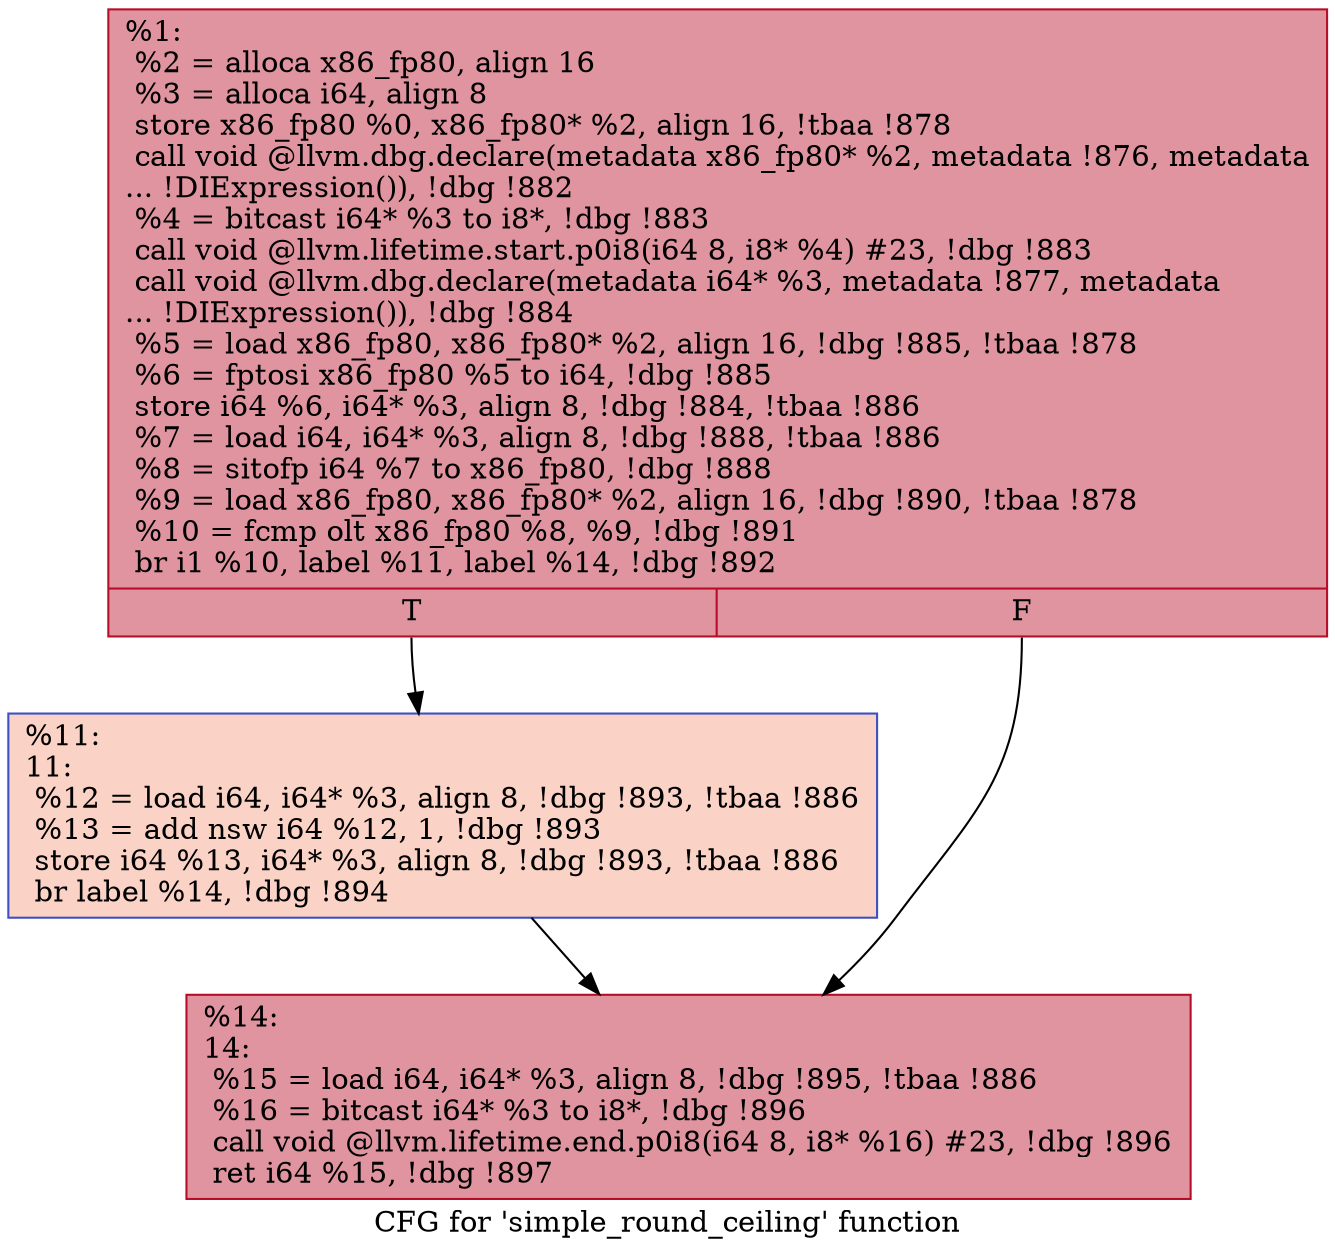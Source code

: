 digraph "CFG for 'simple_round_ceiling' function" {
	label="CFG for 'simple_round_ceiling' function";

	Node0xca2980 [shape=record,color="#b70d28ff", style=filled, fillcolor="#b70d2870",label="{%1:\l  %2 = alloca x86_fp80, align 16\l  %3 = alloca i64, align 8\l  store x86_fp80 %0, x86_fp80* %2, align 16, !tbaa !878\l  call void @llvm.dbg.declare(metadata x86_fp80* %2, metadata !876, metadata\l... !DIExpression()), !dbg !882\l  %4 = bitcast i64* %3 to i8*, !dbg !883\l  call void @llvm.lifetime.start.p0i8(i64 8, i8* %4) #23, !dbg !883\l  call void @llvm.dbg.declare(metadata i64* %3, metadata !877, metadata\l... !DIExpression()), !dbg !884\l  %5 = load x86_fp80, x86_fp80* %2, align 16, !dbg !885, !tbaa !878\l  %6 = fptosi x86_fp80 %5 to i64, !dbg !885\l  store i64 %6, i64* %3, align 8, !dbg !884, !tbaa !886\l  %7 = load i64, i64* %3, align 8, !dbg !888, !tbaa !886\l  %8 = sitofp i64 %7 to x86_fp80, !dbg !888\l  %9 = load x86_fp80, x86_fp80* %2, align 16, !dbg !890, !tbaa !878\l  %10 = fcmp olt x86_fp80 %8, %9, !dbg !891\l  br i1 %10, label %11, label %14, !dbg !892\l|{<s0>T|<s1>F}}"];
	Node0xca2980:s0 -> Node0xca29d0;
	Node0xca2980:s1 -> Node0xca2a20;
	Node0xca29d0 [shape=record,color="#3d50c3ff", style=filled, fillcolor="#f59c7d70",label="{%11:\l11:                                               \l  %12 = load i64, i64* %3, align 8, !dbg !893, !tbaa !886\l  %13 = add nsw i64 %12, 1, !dbg !893\l  store i64 %13, i64* %3, align 8, !dbg !893, !tbaa !886\l  br label %14, !dbg !894\l}"];
	Node0xca29d0 -> Node0xca2a20;
	Node0xca2a20 [shape=record,color="#b70d28ff", style=filled, fillcolor="#b70d2870",label="{%14:\l14:                                               \l  %15 = load i64, i64* %3, align 8, !dbg !895, !tbaa !886\l  %16 = bitcast i64* %3 to i8*, !dbg !896\l  call void @llvm.lifetime.end.p0i8(i64 8, i8* %16) #23, !dbg !896\l  ret i64 %15, !dbg !897\l}"];
}
